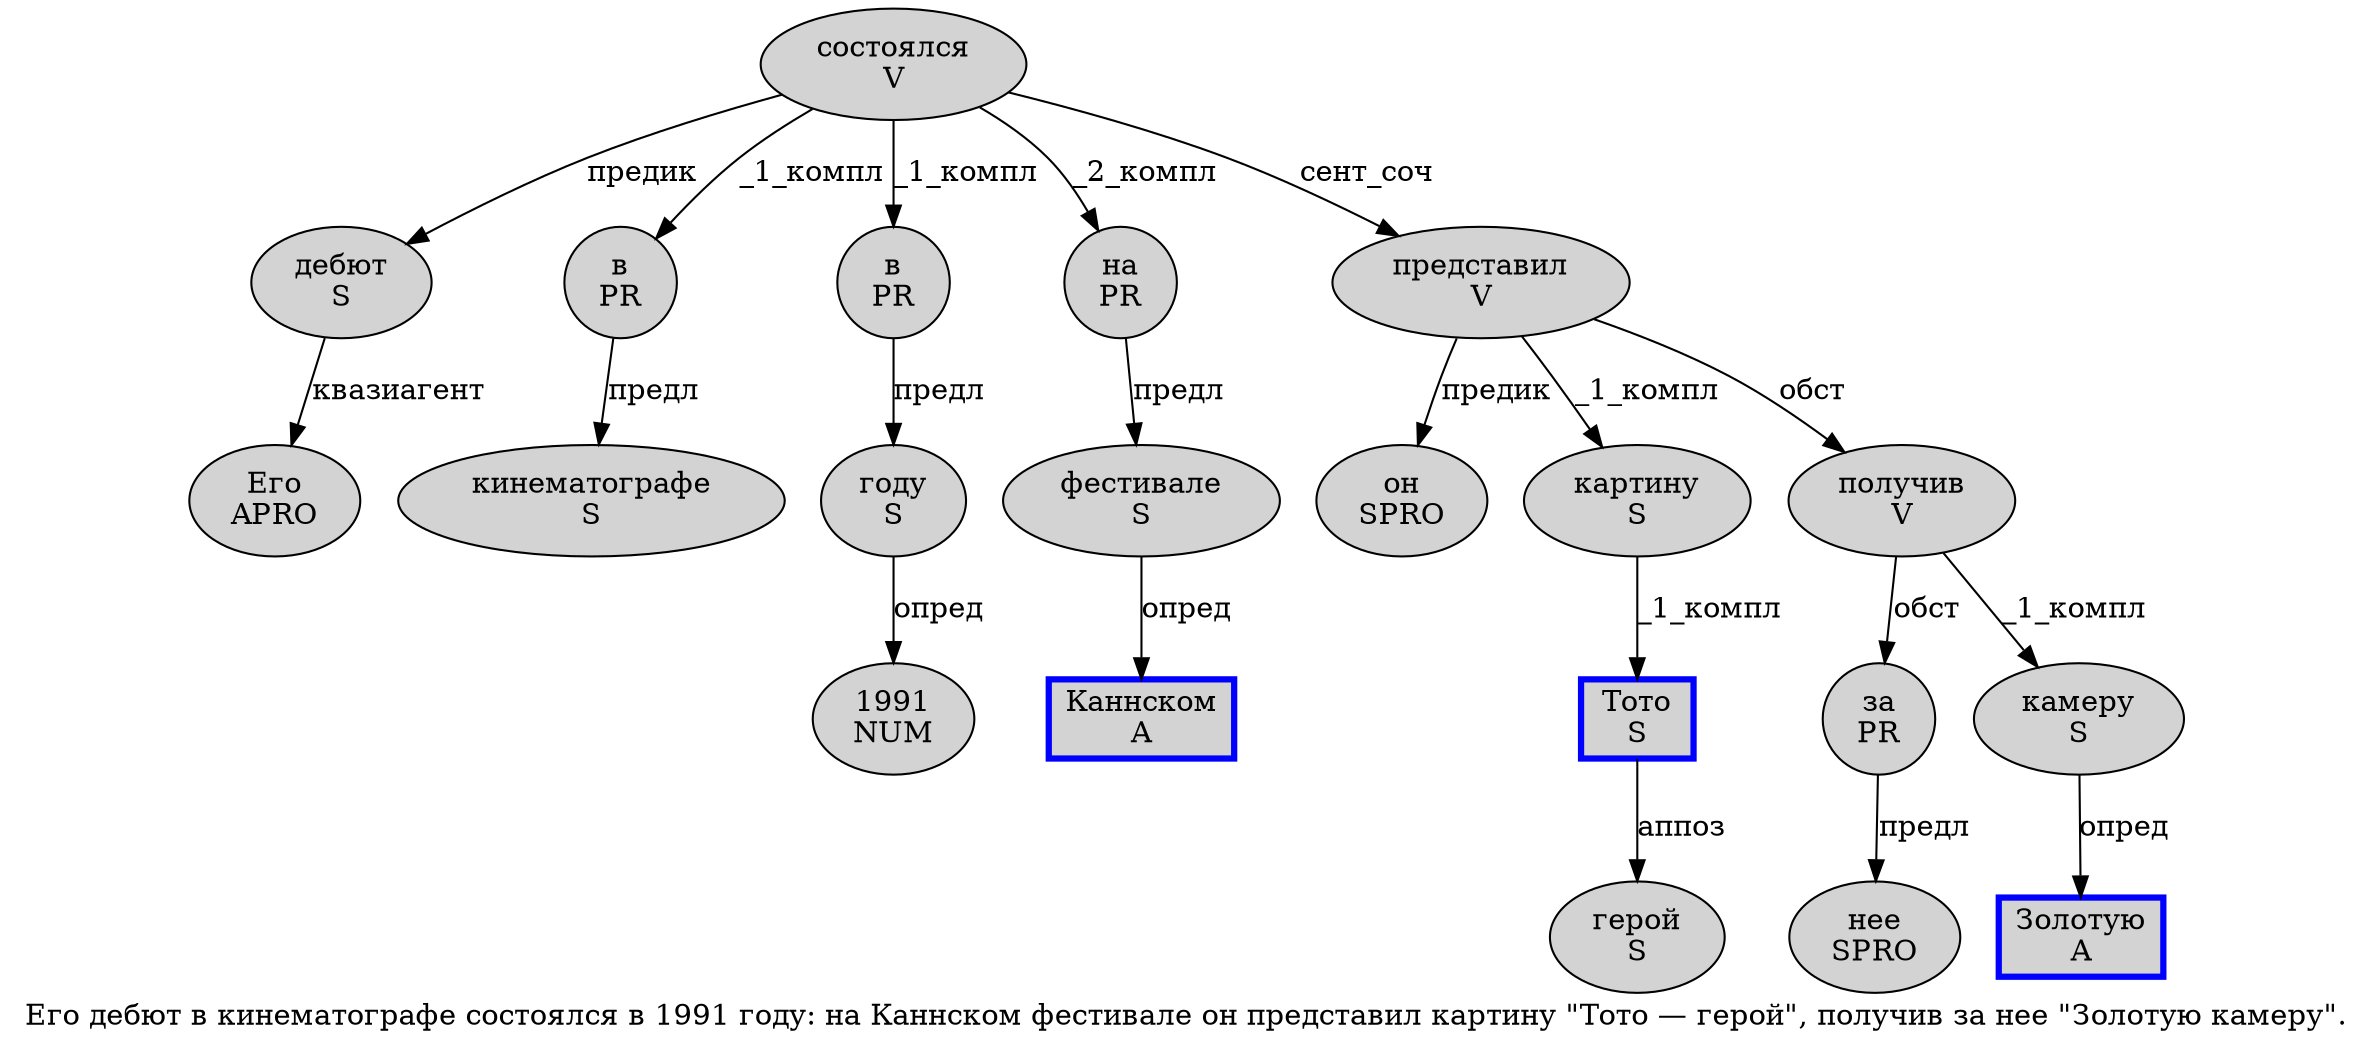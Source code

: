 digraph SENTENCE_773 {
	graph [label="Его дебют в кинематографе состоялся в 1991 году: на Каннском фестивале он представил картину \"Тото — герой\", получив за нее \"Золотую камеру\"."]
	node [style=filled]
		0 [label="Его
APRO" color="" fillcolor=lightgray penwidth=1 shape=ellipse]
		1 [label="дебют
S" color="" fillcolor=lightgray penwidth=1 shape=ellipse]
		2 [label="в
PR" color="" fillcolor=lightgray penwidth=1 shape=ellipse]
		3 [label="кинематографе
S" color="" fillcolor=lightgray penwidth=1 shape=ellipse]
		4 [label="состоялся
V" color="" fillcolor=lightgray penwidth=1 shape=ellipse]
		5 [label="в
PR" color="" fillcolor=lightgray penwidth=1 shape=ellipse]
		6 [label="1991
NUM" color="" fillcolor=lightgray penwidth=1 shape=ellipse]
		7 [label="году
S" color="" fillcolor=lightgray penwidth=1 shape=ellipse]
		9 [label="на
PR" color="" fillcolor=lightgray penwidth=1 shape=ellipse]
		10 [label="Каннском
A" color=blue fillcolor=lightgray penwidth=3 shape=box]
		11 [label="фестивале
S" color="" fillcolor=lightgray penwidth=1 shape=ellipse]
		12 [label="он
SPRO" color="" fillcolor=lightgray penwidth=1 shape=ellipse]
		13 [label="представил
V" color="" fillcolor=lightgray penwidth=1 shape=ellipse]
		14 [label="картину
S" color="" fillcolor=lightgray penwidth=1 shape=ellipse]
		16 [label="Тото
S" color=blue fillcolor=lightgray penwidth=3 shape=box]
		18 [label="герой
S" color="" fillcolor=lightgray penwidth=1 shape=ellipse]
		21 [label="получив
V" color="" fillcolor=lightgray penwidth=1 shape=ellipse]
		22 [label="за
PR" color="" fillcolor=lightgray penwidth=1 shape=ellipse]
		23 [label="нее
SPRO" color="" fillcolor=lightgray penwidth=1 shape=ellipse]
		25 [label="Золотую
A" color=blue fillcolor=lightgray penwidth=3 shape=box]
		26 [label="камеру
S" color="" fillcolor=lightgray penwidth=1 shape=ellipse]
			11 -> 10 [label="опред"]
			22 -> 23 [label="предл"]
			1 -> 0 [label="квазиагент"]
			21 -> 22 [label="обст"]
			21 -> 26 [label="_1_компл"]
			14 -> 16 [label="_1_компл"]
			9 -> 11 [label="предл"]
			13 -> 12 [label="предик"]
			13 -> 14 [label="_1_компл"]
			13 -> 21 [label="обст"]
			26 -> 25 [label="опред"]
			16 -> 18 [label="аппоз"]
			5 -> 7 [label="предл"]
			4 -> 1 [label="предик"]
			4 -> 2 [label="_1_компл"]
			4 -> 5 [label="_1_компл"]
			4 -> 9 [label="_2_компл"]
			4 -> 13 [label="сент_соч"]
			7 -> 6 [label="опред"]
			2 -> 3 [label="предл"]
}